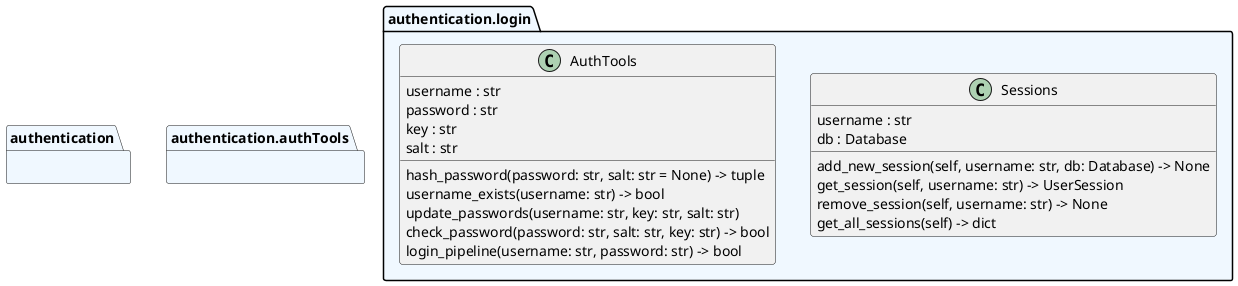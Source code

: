 @startuml packages
set namespaceSeparator none
package "authentication" as authentication #aliceblue {
}
package "authentication.authTools" as authentication.authTools #aliceblue {
}
package "authentication.login" as authentication.login #aliceblue {
class "Sessions" {
    username : str 
    db : Database
    add_new_session(self, username: str, db: Database) -> None
    get_session(self, username: str) -> UserSession
    remove_session(self, username: str) -> None
    get_all_sessions(self) -> dict
}

class "AuthTools" {
    username : str
    password : str
    key : str
    salt : str
    hash_password(password: str, salt: str = None) -> tuple
    username_exists(username: str) -> bool
    update_passwords(username: str, key: str, salt: str)
    check_password(password: str, salt: str, key: str) -> bool
    login_pipeline(username: str, password: str) -> bool
    
}
}
@enduml
